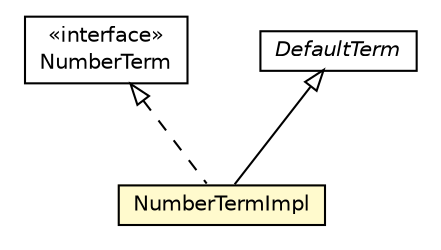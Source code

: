 #!/usr/local/bin/dot
#
# Class diagram 
# Generated by UMLGraph version R5_6_6-1-g9240c4 (http://www.umlgraph.org/)
#

digraph G {
	edge [fontname="Helvetica",fontsize=10,labelfontname="Helvetica",labelfontsize=10];
	node [fontname="Helvetica",fontsize=10,shape=plaintext];
	nodesep=0.25;
	ranksep=0.5;
	// jason.asSyntax.NumberTermImpl
	c36570 [label=<<table title="jason.asSyntax.NumberTermImpl" border="0" cellborder="1" cellspacing="0" cellpadding="2" port="p" bgcolor="lemonChiffon" href="./NumberTermImpl.html">
		<tr><td><table border="0" cellspacing="0" cellpadding="1">
<tr><td align="center" balign="center"> NumberTermImpl </td></tr>
		</table></td></tr>
		</table>>, URL="./NumberTermImpl.html", fontname="Helvetica", fontcolor="black", fontsize=10.0];
	// jason.asSyntax.NumberTerm
	c36571 [label=<<table title="jason.asSyntax.NumberTerm" border="0" cellborder="1" cellspacing="0" cellpadding="2" port="p" href="./NumberTerm.html">
		<tr><td><table border="0" cellspacing="0" cellpadding="1">
<tr><td align="center" balign="center"> &#171;interface&#187; </td></tr>
<tr><td align="center" balign="center"> NumberTerm </td></tr>
		</table></td></tr>
		</table>>, URL="./NumberTerm.html", fontname="Helvetica", fontcolor="black", fontsize=10.0];
	// jason.asSyntax.DefaultTerm
	c36580 [label=<<table title="jason.asSyntax.DefaultTerm" border="0" cellborder="1" cellspacing="0" cellpadding="2" port="p" href="./DefaultTerm.html">
		<tr><td><table border="0" cellspacing="0" cellpadding="1">
<tr><td align="center" balign="center"><font face="Helvetica-Oblique"> DefaultTerm </font></td></tr>
		</table></td></tr>
		</table>>, URL="./DefaultTerm.html", fontname="Helvetica", fontcolor="black", fontsize=10.0];
	//jason.asSyntax.NumberTermImpl extends jason.asSyntax.DefaultTerm
	c36580:p -> c36570:p [dir=back,arrowtail=empty];
	//jason.asSyntax.NumberTermImpl implements jason.asSyntax.NumberTerm
	c36571:p -> c36570:p [dir=back,arrowtail=empty,style=dashed];
}

